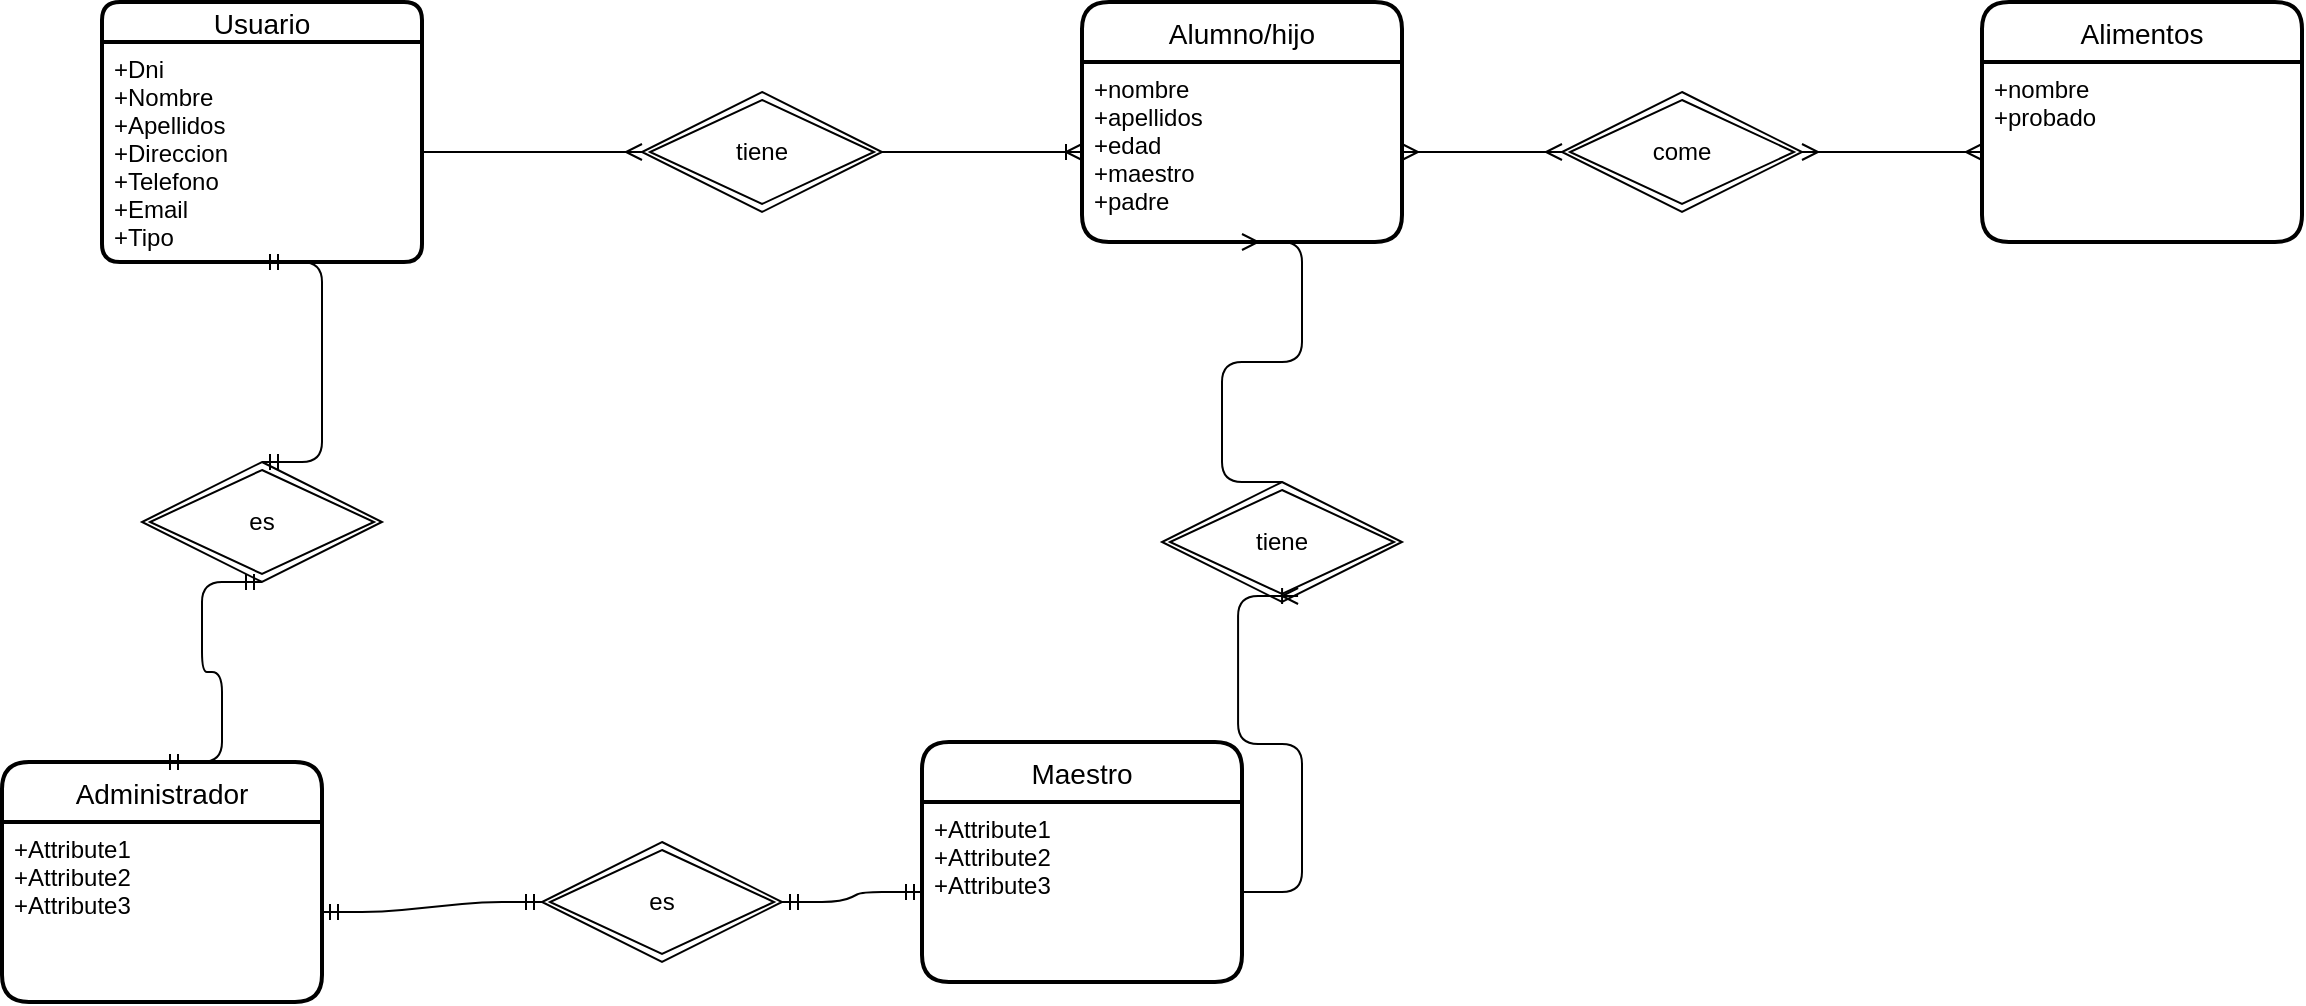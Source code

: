 <mxfile version="14.6.11" type="github">
  <diagram id="2fvHy3EkcYlSG2ZKcLnh" name="Page-1">
    <mxGraphModel dx="1038" dy="548" grid="1" gridSize="10" guides="1" tooltips="1" connect="1" arrows="1" fold="1" page="1" pageScale="1" pageWidth="827" pageHeight="1169" math="0" shadow="0">
      <root>
        <mxCell id="0" />
        <mxCell id="1" parent="0" />
        <mxCell id="P9oFKtNi_yAQ2_R3vxXQ-1" value="Usuario" style="swimlane;childLayout=stackLayout;horizontal=1;startSize=20;horizontalStack=0;rounded=1;fontSize=14;fontStyle=0;strokeWidth=2;resizeParent=0;resizeLast=1;shadow=0;dashed=0;align=center;" parent="1" vertex="1">
          <mxGeometry x="80" y="70" width="160" height="130" as="geometry" />
        </mxCell>
        <mxCell id="P9oFKtNi_yAQ2_R3vxXQ-2" value="+Dni&#xa;+Nombre&#xa;+Apellidos&#xa;+Direccion&#xa;+Telefono&#xa;+Email&#xa;+Tipo" style="align=left;strokeColor=none;fillColor=none;spacingLeft=4;fontSize=12;verticalAlign=top;resizable=0;rotatable=0;part=1;" parent="P9oFKtNi_yAQ2_R3vxXQ-1" vertex="1">
          <mxGeometry y="20" width="160" height="110" as="geometry" />
        </mxCell>
        <mxCell id="P9oFKtNi_yAQ2_R3vxXQ-5" value="Administrador" style="swimlane;childLayout=stackLayout;horizontal=1;startSize=30;horizontalStack=0;rounded=1;fontSize=14;fontStyle=0;strokeWidth=2;resizeParent=0;resizeLast=1;shadow=0;dashed=0;align=center;" parent="1" vertex="1">
          <mxGeometry x="30" y="450" width="160" height="120" as="geometry" />
        </mxCell>
        <mxCell id="P9oFKtNi_yAQ2_R3vxXQ-6" value="+Attribute1&#xa;+Attribute2&#xa;+Attribute3" style="align=left;strokeColor=none;fillColor=none;spacingLeft=4;fontSize=12;verticalAlign=top;resizable=0;rotatable=0;part=1;" parent="P9oFKtNi_yAQ2_R3vxXQ-5" vertex="1">
          <mxGeometry y="30" width="160" height="90" as="geometry" />
        </mxCell>
        <mxCell id="P9oFKtNi_yAQ2_R3vxXQ-7" value="Maestro" style="swimlane;childLayout=stackLayout;horizontal=1;startSize=30;horizontalStack=0;rounded=1;fontSize=14;fontStyle=0;strokeWidth=2;resizeParent=0;resizeLast=1;shadow=0;dashed=0;align=center;" parent="1" vertex="1">
          <mxGeometry x="490" y="440" width="160" height="120" as="geometry" />
        </mxCell>
        <mxCell id="P9oFKtNi_yAQ2_R3vxXQ-8" value="+Attribute1&#xa;+Attribute2&#xa;+Attribute3" style="align=left;strokeColor=none;fillColor=none;spacingLeft=4;fontSize=12;verticalAlign=top;resizable=0;rotatable=0;part=1;" parent="P9oFKtNi_yAQ2_R3vxXQ-7" vertex="1">
          <mxGeometry y="30" width="160" height="90" as="geometry" />
        </mxCell>
        <mxCell id="P9oFKtNi_yAQ2_R3vxXQ-9" value="Alumno/hijo" style="swimlane;childLayout=stackLayout;horizontal=1;startSize=30;horizontalStack=0;rounded=1;fontSize=14;fontStyle=0;strokeWidth=2;resizeParent=0;resizeLast=1;shadow=0;dashed=0;align=center;" parent="1" vertex="1">
          <mxGeometry x="570" y="70" width="160" height="120" as="geometry" />
        </mxCell>
        <mxCell id="P9oFKtNi_yAQ2_R3vxXQ-10" value="+nombre&#xa;+apellidos&#xa;+edad&#xa;+maestro&#xa;+padre" style="align=left;strokeColor=none;fillColor=none;spacingLeft=4;fontSize=12;verticalAlign=top;resizable=0;rotatable=0;part=1;" parent="P9oFKtNi_yAQ2_R3vxXQ-9" vertex="1">
          <mxGeometry y="30" width="160" height="90" as="geometry" />
        </mxCell>
        <mxCell id="pU0j05MOZuOeHOGpjHix-1" value="Alimentos" style="swimlane;childLayout=stackLayout;horizontal=1;startSize=30;horizontalStack=0;rounded=1;fontSize=14;fontStyle=0;strokeWidth=2;resizeParent=0;resizeLast=1;shadow=0;dashed=0;align=center;" parent="1" vertex="1">
          <mxGeometry x="1020" y="70" width="160" height="120" as="geometry" />
        </mxCell>
        <mxCell id="pU0j05MOZuOeHOGpjHix-2" value="+nombre&#xa;+probado" style="align=left;strokeColor=none;fillColor=none;spacingLeft=4;fontSize=12;verticalAlign=top;resizable=0;rotatable=0;part=1;" parent="pU0j05MOZuOeHOGpjHix-1" vertex="1">
          <mxGeometry y="30" width="160" height="90" as="geometry" />
        </mxCell>
        <mxCell id="pU0j05MOZuOeHOGpjHix-7" value="" style="edgeStyle=entityRelationEdgeStyle;fontSize=12;html=1;endArrow=ERmandOne;startArrow=ERmandOne;exitX=1;exitY=0.5;exitDx=0;exitDy=0;" parent="1" source="msZxfcLIaKnpjo_t4gPw-14" target="P9oFKtNi_yAQ2_R3vxXQ-8" edge="1">
          <mxGeometry width="100" height="100" relative="1" as="geometry">
            <mxPoint x="380" y="525" as="sourcePoint" />
            <mxPoint x="320" y="350" as="targetPoint" />
          </mxGeometry>
        </mxCell>
        <mxCell id="msZxfcLIaKnpjo_t4gPw-1" value="tiene" style="shape=rhombus;double=1;perimeter=rhombusPerimeter;whiteSpace=wrap;html=1;align=center;" vertex="1" parent="1">
          <mxGeometry x="350" y="115" width="120" height="60" as="geometry" />
        </mxCell>
        <mxCell id="msZxfcLIaKnpjo_t4gPw-3" value="" style="edgeStyle=entityRelationEdgeStyle;fontSize=12;html=1;endArrow=ERoneToMany;exitX=1;exitY=0.5;exitDx=0;exitDy=0;" edge="1" parent="1" source="msZxfcLIaKnpjo_t4gPw-1" target="P9oFKtNi_yAQ2_R3vxXQ-10">
          <mxGeometry width="100" height="100" relative="1" as="geometry">
            <mxPoint x="430" y="220" as="sourcePoint" />
            <mxPoint x="530" y="120" as="targetPoint" />
          </mxGeometry>
        </mxCell>
        <mxCell id="msZxfcLIaKnpjo_t4gPw-4" value="come" style="shape=rhombus;double=1;perimeter=rhombusPerimeter;whiteSpace=wrap;html=1;align=center;" vertex="1" parent="1">
          <mxGeometry x="810" y="115" width="120" height="60" as="geometry" />
        </mxCell>
        <mxCell id="msZxfcLIaKnpjo_t4gPw-5" value="" style="edgeStyle=entityRelationEdgeStyle;fontSize=12;html=1;endArrow=ERmany;exitX=1;exitY=0.5;exitDx=0;exitDy=0;" edge="1" parent="1" source="P9oFKtNi_yAQ2_R3vxXQ-2" target="msZxfcLIaKnpjo_t4gPw-1">
          <mxGeometry width="100" height="100" relative="1" as="geometry">
            <mxPoint x="260" y="170" as="sourcePoint" />
            <mxPoint x="370" y="120" as="targetPoint" />
          </mxGeometry>
        </mxCell>
        <mxCell id="msZxfcLIaKnpjo_t4gPw-6" value="" style="edgeStyle=entityRelationEdgeStyle;fontSize=12;html=1;endArrow=ERmany;startArrow=ERmany;exitX=1;exitY=0.5;exitDx=0;exitDy=0;entryX=0;entryY=0.5;entryDx=0;entryDy=0;" edge="1" parent="1" source="P9oFKtNi_yAQ2_R3vxXQ-10" target="msZxfcLIaKnpjo_t4gPw-4">
          <mxGeometry width="100" height="100" relative="1" as="geometry">
            <mxPoint x="750" y="280" as="sourcePoint" />
            <mxPoint x="850" y="180" as="targetPoint" />
          </mxGeometry>
        </mxCell>
        <mxCell id="msZxfcLIaKnpjo_t4gPw-7" value="" style="edgeStyle=entityRelationEdgeStyle;fontSize=12;html=1;endArrow=ERmany;startArrow=ERmany;exitX=1;exitY=0.5;exitDx=0;exitDy=0;entryX=0;entryY=0.5;entryDx=0;entryDy=0;" edge="1" parent="1" source="msZxfcLIaKnpjo_t4gPw-4" target="pU0j05MOZuOeHOGpjHix-2">
          <mxGeometry width="100" height="100" relative="1" as="geometry">
            <mxPoint x="880" y="280" as="sourcePoint" />
            <mxPoint x="980" y="180" as="targetPoint" />
          </mxGeometry>
        </mxCell>
        <mxCell id="msZxfcLIaKnpjo_t4gPw-8" value="tiene" style="shape=rhombus;double=1;perimeter=rhombusPerimeter;whiteSpace=wrap;html=1;align=center;" vertex="1" parent="1">
          <mxGeometry x="610" y="310" width="120" height="60" as="geometry" />
        </mxCell>
        <mxCell id="msZxfcLIaKnpjo_t4gPw-9" value="" style="edgeStyle=entityRelationEdgeStyle;fontSize=12;html=1;endArrow=ERoneToMany;exitX=1;exitY=0.5;exitDx=0;exitDy=0;entryX=0.567;entryY=0.95;entryDx=0;entryDy=0;entryPerimeter=0;" edge="1" parent="1" source="P9oFKtNi_yAQ2_R3vxXQ-8" target="msZxfcLIaKnpjo_t4gPw-8">
          <mxGeometry width="100" height="100" relative="1" as="geometry">
            <mxPoint x="560" y="530" as="sourcePoint" />
            <mxPoint x="660" y="430" as="targetPoint" />
          </mxGeometry>
        </mxCell>
        <mxCell id="msZxfcLIaKnpjo_t4gPw-10" value="" style="edgeStyle=entityRelationEdgeStyle;fontSize=12;html=1;endArrow=ERmany;entryX=0.5;entryY=1;entryDx=0;entryDy=0;exitX=0.5;exitY=0;exitDx=0;exitDy=0;" edge="1" parent="1" source="msZxfcLIaKnpjo_t4gPw-8" target="P9oFKtNi_yAQ2_R3vxXQ-10">
          <mxGeometry width="100" height="100" relative="1" as="geometry">
            <mxPoint x="510" y="310" as="sourcePoint" />
            <mxPoint x="610" y="210" as="targetPoint" />
          </mxGeometry>
        </mxCell>
        <mxCell id="msZxfcLIaKnpjo_t4gPw-11" value="es" style="shape=rhombus;double=1;perimeter=rhombusPerimeter;whiteSpace=wrap;html=1;align=center;" vertex="1" parent="1">
          <mxGeometry x="100" y="300" width="120" height="60" as="geometry" />
        </mxCell>
        <mxCell id="msZxfcLIaKnpjo_t4gPw-12" value="" style="edgeStyle=entityRelationEdgeStyle;fontSize=12;html=1;endArrow=ERmandOne;startArrow=ERmandOne;entryX=0.5;entryY=1;entryDx=0;entryDy=0;exitX=0.5;exitY=0;exitDx=0;exitDy=0;" edge="1" parent="1" source="msZxfcLIaKnpjo_t4gPw-11" target="P9oFKtNi_yAQ2_R3vxXQ-2">
          <mxGeometry width="100" height="100" relative="1" as="geometry">
            <mxPoint x="50" y="320" as="sourcePoint" />
            <mxPoint x="150" y="220" as="targetPoint" />
          </mxGeometry>
        </mxCell>
        <mxCell id="msZxfcLIaKnpjo_t4gPw-13" value="" style="edgeStyle=entityRelationEdgeStyle;fontSize=12;html=1;endArrow=ERmandOne;startArrow=ERmandOne;entryX=0.5;entryY=1;entryDx=0;entryDy=0;exitX=0.5;exitY=0;exitDx=0;exitDy=0;" edge="1" parent="1" source="P9oFKtNi_yAQ2_R3vxXQ-5" target="msZxfcLIaKnpjo_t4gPw-11">
          <mxGeometry width="100" height="100" relative="1" as="geometry">
            <mxPoint x="30" y="410" as="sourcePoint" />
            <mxPoint x="130" y="310" as="targetPoint" />
          </mxGeometry>
        </mxCell>
        <mxCell id="msZxfcLIaKnpjo_t4gPw-14" value="es" style="shape=rhombus;double=1;perimeter=rhombusPerimeter;whiteSpace=wrap;html=1;align=center;" vertex="1" parent="1">
          <mxGeometry x="300" y="490" width="120" height="60" as="geometry" />
        </mxCell>
        <mxCell id="msZxfcLIaKnpjo_t4gPw-15" value="" style="edgeStyle=entityRelationEdgeStyle;fontSize=12;html=1;endArrow=ERmandOne;startArrow=ERmandOne;exitX=1;exitY=0.5;exitDx=0;exitDy=0;" edge="1" parent="1" source="P9oFKtNi_yAQ2_R3vxXQ-6" target="msZxfcLIaKnpjo_t4gPw-14">
          <mxGeometry width="100" height="100" relative="1" as="geometry">
            <mxPoint x="200" y="570" as="sourcePoint" />
            <mxPoint x="300" y="470" as="targetPoint" />
          </mxGeometry>
        </mxCell>
      </root>
    </mxGraphModel>
  </diagram>
</mxfile>
